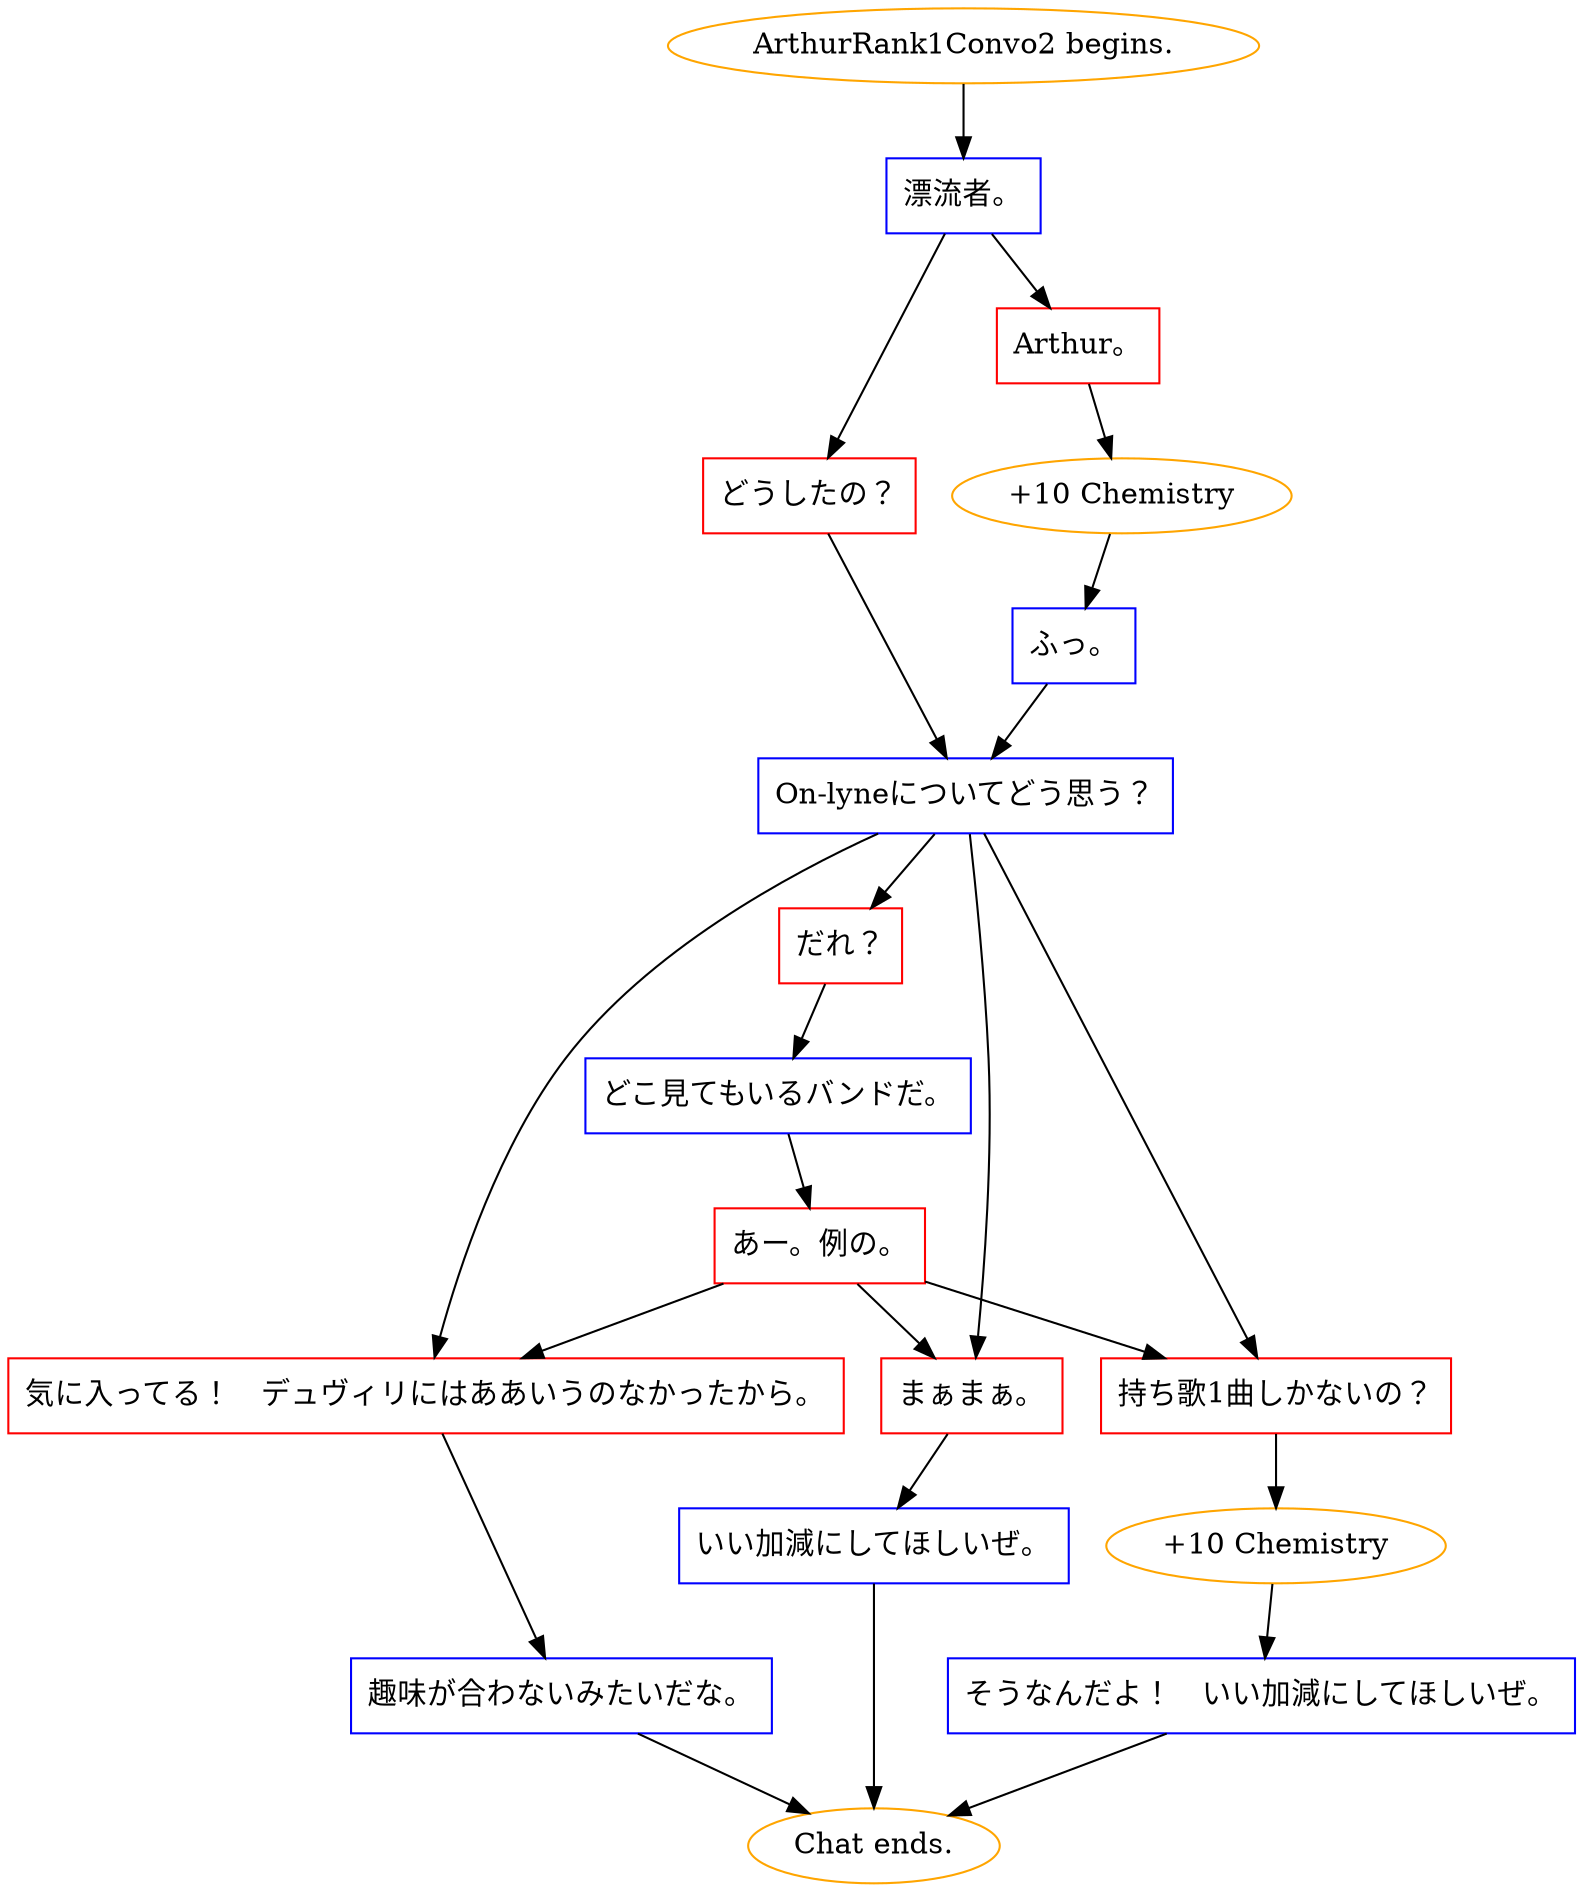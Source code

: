 digraph {
	"ArthurRank1Convo2 begins." [color=orange];
		"ArthurRank1Convo2 begins." -> j3500631477;
	j3500631477 [label="漂流者。",shape=box,color=blue];
		j3500631477 -> j3140501664;
		j3500631477 -> j454292861;
	j3140501664 [label="Arthur。",shape=box,color=red];
		j3140501664 -> j530152670;
	j454292861 [label="どうしたの？",shape=box,color=red];
		j454292861 -> j3488758085;
	j530152670 [label="+10 Chemistry",color=orange];
		j530152670 -> j1542398674;
	j3488758085 [label="On-lyneについてどう思う？",shape=box,color=blue];
		j3488758085 -> j3081651610;
		j3488758085 -> j316416911;
		j3488758085 -> j2601661995;
		j3488758085 -> j1852508414;
	j1542398674 [label="ふっ。",shape=box,color=blue];
		j1542398674 -> j3488758085;
	j3081651610 [label="だれ？",shape=box,color=red];
		j3081651610 -> j1716372949;
	j316416911 [label="持ち歌1曲しかないの？",shape=box,color=red];
		j316416911 -> j3823705988;
	j2601661995 [label="気に入ってる！　デュヴィリにはああいうのなかったから。",shape=box,color=red];
		j2601661995 -> j388271421;
	j1852508414 [label="まぁまぁ。",shape=box,color=red];
		j1852508414 -> j1839320592;
	j1716372949 [label="どこ見てもいるバンドだ。",shape=box,color=blue];
		j1716372949 -> j3937652527;
	j3823705988 [label="+10 Chemistry",color=orange];
		j3823705988 -> j296194656;
	j388271421 [label="趣味が合わないみたいだな。",shape=box,color=blue];
		j388271421 -> "Chat ends.";
	j1839320592 [label="いい加減にしてほしいぜ。",shape=box,color=blue];
		j1839320592 -> "Chat ends.";
	j3937652527 [label="あー。例の。",shape=box,color=red];
		j3937652527 -> j316416911;
		j3937652527 -> j2601661995;
		j3937652527 -> j1852508414;
	j296194656 [label="そうなんだよ！　いい加減にしてほしいぜ。",shape=box,color=blue];
		j296194656 -> "Chat ends.";
	"Chat ends." [color=orange];
}